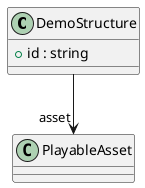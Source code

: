 @startuml
class DemoStructure {
    + id : string
}
DemoStructure --> "asset" PlayableAsset
@enduml
